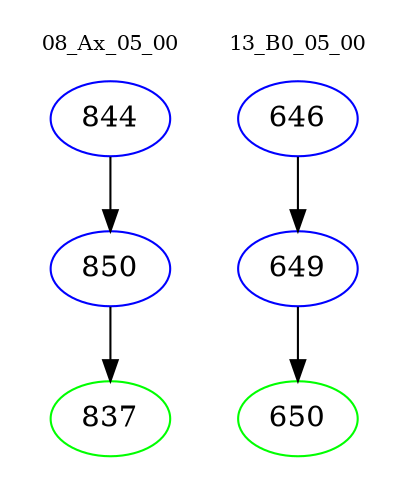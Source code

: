 digraph{
subgraph cluster_0 {
color = white
label = "08_Ax_05_00";
fontsize=10;
T0_844 [label="844", color="blue"]
T0_844 -> T0_850 [color="black"]
T0_850 [label="850", color="blue"]
T0_850 -> T0_837 [color="black"]
T0_837 [label="837", color="green"]
}
subgraph cluster_1 {
color = white
label = "13_B0_05_00";
fontsize=10;
T1_646 [label="646", color="blue"]
T1_646 -> T1_649 [color="black"]
T1_649 [label="649", color="blue"]
T1_649 -> T1_650 [color="black"]
T1_650 [label="650", color="green"]
}
}
